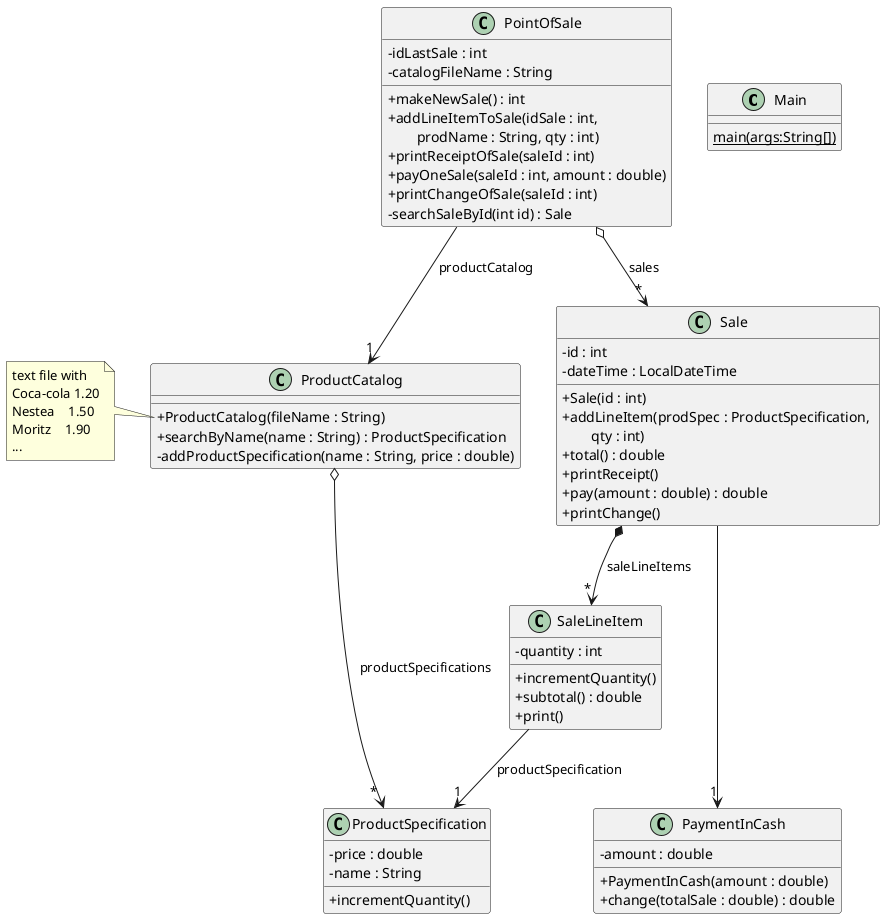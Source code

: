 @startuml
'https://plantuml.com/class-diagram
skinparam classAttributeIconSize 0

class Main {
{static} main(args:String[])
}

class PointOfSale {
- idLastSale : int
- catalogFileName : String
+ makeNewSale() : int
+ addLineItemToSale(idSale : int, \n\tprodName : String, qty : int)
+ printReceiptOfSale(saleId : int)
+ payOneSale(saleId : int, amount : double)
+ printChangeOfSale(saleId : int)
- searchSaleById(int id) : Sale
}

class ProductCatalog {
+ ProductCatalog(fileName : String)
+ searchByName(name : String) : ProductSpecification
- addProductSpecification(name : String, price : double)
}

note left of ProductCatalog::ProductCatalog {
text file with
Coca-cola 1.20
Nestea    1.50
Moritz    1.90
...
}

class ProductSpecification {
- price : double
- name : String
+ incrementQuantity()
}

class Sale {
- id : int
- dateTime : LocalDateTime
+ Sale(id : int)
+ addLineItem(prodSpec : ProductSpecification, \n\tqty : int)
+ total() : double
+ printReceipt()
+ pay(amount : double) : double
+ printChange()
}

class PaymentInCash {
- amount : double
+ PaymentInCash(amount : double)
+ change(totalSale : double) : double
}

class SaleLineItem {
- quantity : int
+ incrementQuantity()
+ subtotal() : double
+ print()
}

PointOfSale o--> "*" Sale : sales
Sale *--> "*" SaleLineItem : saleLineItems
SaleLineItem --> "1" ProductSpecification : productSpecification
PointOfSale --> "1" ProductCatalog : productCatalog
ProductCatalog o--> " * " ProductSpecification : productSpecifications
Sale ---> "1" PaymentInCash
@enduml